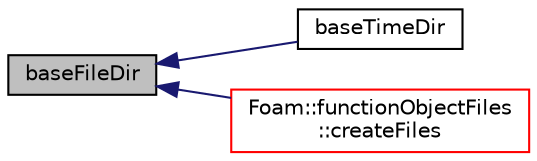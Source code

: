 digraph "baseFileDir"
{
  bgcolor="transparent";
  edge [fontname="Helvetica",fontsize="10",labelfontname="Helvetica",labelfontsize="10"];
  node [fontname="Helvetica",fontsize="10",shape=record];
  rankdir="LR";
  Node1 [label="baseFileDir",height=0.2,width=0.4,color="black", fillcolor="grey75", style="filled", fontcolor="black"];
  Node1 -> Node2 [dir="back",color="midnightblue",fontsize="10",style="solid",fontname="Helvetica"];
  Node2 [label="baseTimeDir",height=0.2,width=0.4,color="black",URL="$a00880.html#af15f81beaf5342a39573572182532662",tooltip="Return the base directory for the current time value. "];
  Node1 -> Node3 [dir="back",color="midnightblue",fontsize="10",style="solid",fontname="Helvetica"];
  Node3 [label="Foam::functionObjectFiles\l::createFiles",height=0.2,width=0.4,color="red",URL="$a00881.html#a2d6c3afdb1f10dce6be9079532be0091",tooltip="Create the output file. "];
}
